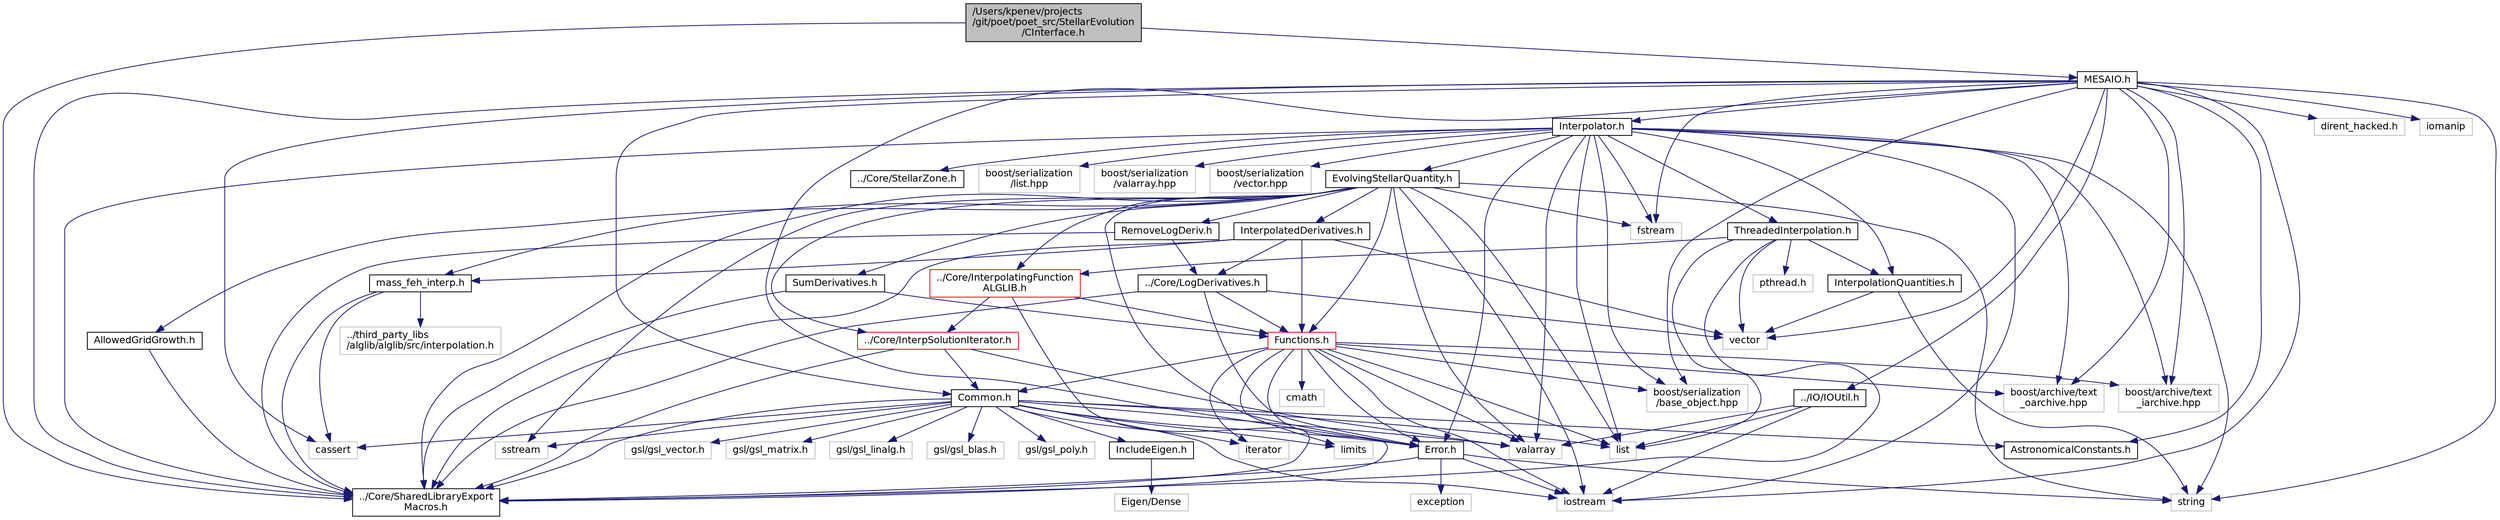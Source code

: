 digraph "/Users/kpenev/projects/git/poet/poet_src/StellarEvolution/CInterface.h"
{
 // INTERACTIVE_SVG=YES
  edge [fontname="Helvetica",fontsize="12",labelfontname="Helvetica",labelfontsize="12"];
  node [fontname="Helvetica",fontsize="12",shape=record];
  Node0 [label="/Users/kpenev/projects\l/git/poet/poet_src/StellarEvolution\l/CInterface.h",height=0.2,width=0.4,color="black", fillcolor="grey75", style="filled", fontcolor="black"];
  Node0 -> Node1 [color="midnightblue",fontsize="12",style="solid",fontname="Helvetica"];
  Node1 [label="../Core/SharedLibraryExport\lMacros.h",height=0.2,width=0.4,color="black", fillcolor="white", style="filled",URL="$SharedLibraryExportMacros_8h_source.html"];
  Node0 -> Node2 [color="midnightblue",fontsize="12",style="solid",fontname="Helvetica"];
  Node2 [label="MESAIO.h",height=0.2,width=0.4,color="black", fillcolor="white", style="filled",URL="$MESAIO_8h.html",tooltip="Defines the classes for generating stellar evolution interpolators from the MESA tracks. "];
  Node2 -> Node1 [color="midnightblue",fontsize="12",style="solid",fontname="Helvetica"];
  Node2 -> Node3 [color="midnightblue",fontsize="12",style="solid",fontname="Helvetica"];
  Node3 [label="Interpolator.h",height=0.2,width=0.4,color="black", fillcolor="white", style="filled",URL="$Interpolator_8h.html",tooltip="Defines the StellarEvolution class needed for interpolating among stellar evolution tracks..."];
  Node3 -> Node1 [color="midnightblue",fontsize="12",style="solid",fontname="Helvetica"];
  Node3 -> Node4 [color="midnightblue",fontsize="12",style="solid",fontname="Helvetica"];
  Node4 [label="EvolvingStellarQuantity.h",height=0.2,width=0.4,color="black", fillcolor="white", style="filled",URL="$EvolvingStellarQuantity_8h.html",tooltip="Declares a class implementing the intepolation of a single stellar quantity from stellar evolution tr..."];
  Node4 -> Node1 [color="midnightblue",fontsize="12",style="solid",fontname="Helvetica"];
  Node4 -> Node5 [color="midnightblue",fontsize="12",style="solid",fontname="Helvetica"];
  Node5 [label="AllowedGridGrowth.h",height=0.2,width=0.4,color="black", fillcolor="white", style="filled",URL="$AllowedGridGrowth_8h.html",tooltip="Declares & defines a class describing how the mass-[Fe/H] interpolation grid is allowed to grow..."];
  Node5 -> Node1 [color="midnightblue",fontsize="12",style="solid",fontname="Helvetica"];
  Node4 -> Node6 [color="midnightblue",fontsize="12",style="solid",fontname="Helvetica"];
  Node6 [label="RemoveLogDeriv.h",height=0.2,width=0.4,color="black", fillcolor="white", style="filled",URL="$RemoveLogDeriv_8h.html",tooltip="Declares a class to switch from logarithmic to linear derivative. "];
  Node6 -> Node1 [color="midnightblue",fontsize="12",style="solid",fontname="Helvetica"];
  Node6 -> Node7 [color="midnightblue",fontsize="12",style="solid",fontname="Helvetica"];
  Node7 [label="../Core/LogDerivatives.h",height=0.2,width=0.4,color="black", fillcolor="white", style="filled",URL="$LogDerivatives_8h.html",tooltip="Declares a class for differentiating functions of log(arg) w.r.t. arg. "];
  Node7 -> Node1 [color="midnightblue",fontsize="12",style="solid",fontname="Helvetica"];
  Node7 -> Node8 [color="midnightblue",fontsize="12",style="solid",fontname="Helvetica"];
  Node8 [label="Functions.h",height=0.2,width=0.4,color="red", fillcolor="white", style="filled",URL="$Functions_8h.html",tooltip="A hierarchy of classes representing functions. "];
  Node8 -> Node1 [color="midnightblue",fontsize="12",style="solid",fontname="Helvetica"];
  Node8 -> Node9 [color="midnightblue",fontsize="12",style="solid",fontname="Helvetica"];
  Node9 [label="Common.h",height=0.2,width=0.4,color="black", fillcolor="white", style="filled",URL="$Core_2Common_8h.html",tooltip="Declaration of some general purpose utilities. "];
  Node9 -> Node10 [color="midnightblue",fontsize="12",style="solid",fontname="Helvetica"];
  Node10 [label="list",height=0.2,width=0.4,color="grey75", fillcolor="white", style="filled"];
  Node9 -> Node11 [color="midnightblue",fontsize="12",style="solid",fontname="Helvetica"];
  Node11 [label="valarray",height=0.2,width=0.4,color="grey75", fillcolor="white", style="filled"];
  Node9 -> Node12 [color="midnightblue",fontsize="12",style="solid",fontname="Helvetica"];
  Node12 [label="limits",height=0.2,width=0.4,color="grey75", fillcolor="white", style="filled"];
  Node9 -> Node13 [color="midnightblue",fontsize="12",style="solid",fontname="Helvetica"];
  Node13 [label="sstream",height=0.2,width=0.4,color="grey75", fillcolor="white", style="filled"];
  Node9 -> Node14 [color="midnightblue",fontsize="12",style="solid",fontname="Helvetica"];
  Node14 [label="iostream",height=0.2,width=0.4,color="grey75", fillcolor="white", style="filled"];
  Node9 -> Node15 [color="midnightblue",fontsize="12",style="solid",fontname="Helvetica"];
  Node15 [label="iterator",height=0.2,width=0.4,color="grey75", fillcolor="white", style="filled"];
  Node9 -> Node16 [color="midnightblue",fontsize="12",style="solid",fontname="Helvetica"];
  Node16 [label="gsl/gsl_vector.h",height=0.2,width=0.4,color="grey75", fillcolor="white", style="filled"];
  Node9 -> Node17 [color="midnightblue",fontsize="12",style="solid",fontname="Helvetica"];
  Node17 [label="gsl/gsl_matrix.h",height=0.2,width=0.4,color="grey75", fillcolor="white", style="filled"];
  Node9 -> Node18 [color="midnightblue",fontsize="12",style="solid",fontname="Helvetica"];
  Node18 [label="gsl/gsl_linalg.h",height=0.2,width=0.4,color="grey75", fillcolor="white", style="filled"];
  Node9 -> Node19 [color="midnightblue",fontsize="12",style="solid",fontname="Helvetica"];
  Node19 [label="gsl/gsl_blas.h",height=0.2,width=0.4,color="grey75", fillcolor="white", style="filled"];
  Node9 -> Node20 [color="midnightblue",fontsize="12",style="solid",fontname="Helvetica"];
  Node20 [label="gsl/gsl_poly.h",height=0.2,width=0.4,color="grey75", fillcolor="white", style="filled"];
  Node9 -> Node21 [color="midnightblue",fontsize="12",style="solid",fontname="Helvetica"];
  Node21 [label="cassert",height=0.2,width=0.4,color="grey75", fillcolor="white", style="filled"];
  Node9 -> Node1 [color="midnightblue",fontsize="12",style="solid",fontname="Helvetica"];
  Node9 -> Node22 [color="midnightblue",fontsize="12",style="solid",fontname="Helvetica"];
  Node22 [label="Error.h",height=0.2,width=0.4,color="black", fillcolor="white", style="filled",URL="$Error_8h.html",tooltip="Defines the exception hierarchy used by this code. "];
  Node22 -> Node1 [color="midnightblue",fontsize="12",style="solid",fontname="Helvetica"];
  Node22 -> Node14 [color="midnightblue",fontsize="12",style="solid",fontname="Helvetica"];
  Node22 -> Node23 [color="midnightblue",fontsize="12",style="solid",fontname="Helvetica"];
  Node23 [label="exception",height=0.2,width=0.4,color="grey75", fillcolor="white", style="filled"];
  Node22 -> Node24 [color="midnightblue",fontsize="12",style="solid",fontname="Helvetica"];
  Node24 [label="string",height=0.2,width=0.4,color="grey75", fillcolor="white", style="filled"];
  Node9 -> Node25 [color="midnightblue",fontsize="12",style="solid",fontname="Helvetica"];
  Node25 [label="AstronomicalConstants.h",height=0.2,width=0.4,color="black", fillcolor="white", style="filled",URL="$AstronomicalConstants_8h.html",tooltip="Defines various astronomical constants. "];
  Node9 -> Node26 [color="midnightblue",fontsize="12",style="solid",fontname="Helvetica"];
  Node26 [label="IncludeEigen.h",height=0.2,width=0.4,color="black", fillcolor="white", style="filled",URL="$IncludeEigen_8h_source.html"];
  Node26 -> Node27 [color="midnightblue",fontsize="12",style="solid",fontname="Helvetica"];
  Node27 [label="Eigen/Dense",height=0.2,width=0.4,color="grey75", fillcolor="white", style="filled"];
  Node8 -> Node22 [color="midnightblue",fontsize="12",style="solid",fontname="Helvetica"];
  Node8 -> Node28 [color="midnightblue",fontsize="12",style="solid",fontname="Helvetica"];
  Node28 [label="cmath",height=0.2,width=0.4,color="grey75", fillcolor="white", style="filled"];
  Node8 -> Node12 [color="midnightblue",fontsize="12",style="solid",fontname="Helvetica"];
  Node8 -> Node11 [color="midnightblue",fontsize="12",style="solid",fontname="Helvetica"];
  Node8 -> Node10 [color="midnightblue",fontsize="12",style="solid",fontname="Helvetica"];
  Node8 -> Node15 [color="midnightblue",fontsize="12",style="solid",fontname="Helvetica"];
  Node8 -> Node14 [color="midnightblue",fontsize="12",style="solid",fontname="Helvetica"];
  Node8 -> Node29 [color="midnightblue",fontsize="12",style="solid",fontname="Helvetica"];
  Node29 [label="boost/serialization\l/base_object.hpp",height=0.2,width=0.4,color="grey75", fillcolor="white", style="filled"];
  Node8 -> Node30 [color="midnightblue",fontsize="12",style="solid",fontname="Helvetica"];
  Node30 [label="boost/archive/text\l_oarchive.hpp",height=0.2,width=0.4,color="grey75", fillcolor="white", style="filled"];
  Node8 -> Node31 [color="midnightblue",fontsize="12",style="solid",fontname="Helvetica"];
  Node31 [label="boost/archive/text\l_iarchive.hpp",height=0.2,width=0.4,color="grey75", fillcolor="white", style="filled"];
  Node7 -> Node22 [color="midnightblue",fontsize="12",style="solid",fontname="Helvetica"];
  Node7 -> Node33 [color="midnightblue",fontsize="12",style="solid",fontname="Helvetica"];
  Node33 [label="vector",height=0.2,width=0.4,color="grey75", fillcolor="white", style="filled"];
  Node4 -> Node34 [color="midnightblue",fontsize="12",style="solid",fontname="Helvetica"];
  Node34 [label="SumDerivatives.h",height=0.2,width=0.4,color="black", fillcolor="white", style="filled",URL="$SumDerivatives_8h.html",tooltip="Declares & defines a class for the derivative of a quantity which is the sum of two other quantities..."];
  Node34 -> Node1 [color="midnightblue",fontsize="12",style="solid",fontname="Helvetica"];
  Node34 -> Node8 [color="midnightblue",fontsize="12",style="solid",fontname="Helvetica"];
  Node4 -> Node35 [color="midnightblue",fontsize="12",style="solid",fontname="Helvetica"];
  Node35 [label="InterpolatedDerivatives.h",height=0.2,width=0.4,color="black", fillcolor="white", style="filled",URL="$InterpolatedDerivatives_8h_source.html"];
  Node35 -> Node1 [color="midnightblue",fontsize="12",style="solid",fontname="Helvetica"];
  Node35 -> Node36 [color="midnightblue",fontsize="12",style="solid",fontname="Helvetica"];
  Node36 [label="mass_feh_interp.h",height=0.2,width=0.4,color="black", fillcolor="white", style="filled",URL="$mass__feh__interp_8h.html",tooltip="Define a single function performing mass-[Fe/H] interpolations. "];
  Node36 -> Node1 [color="midnightblue",fontsize="12",style="solid",fontname="Helvetica"];
  Node36 -> Node37 [color="midnightblue",fontsize="12",style="solid",fontname="Helvetica"];
  Node37 [label="../third_party_libs\l/alglib/alglib/src/interpolation.h",height=0.2,width=0.4,color="grey75", fillcolor="white", style="filled"];
  Node36 -> Node21 [color="midnightblue",fontsize="12",style="solid",fontname="Helvetica"];
  Node35 -> Node7 [color="midnightblue",fontsize="12",style="solid",fontname="Helvetica"];
  Node35 -> Node8 [color="midnightblue",fontsize="12",style="solid",fontname="Helvetica"];
  Node35 -> Node33 [color="midnightblue",fontsize="12",style="solid",fontname="Helvetica"];
  Node4 -> Node36 [color="midnightblue",fontsize="12",style="solid",fontname="Helvetica"];
  Node4 -> Node8 [color="midnightblue",fontsize="12",style="solid",fontname="Helvetica"];
  Node4 -> Node38 [color="midnightblue",fontsize="12",style="solid",fontname="Helvetica"];
  Node38 [label="../Core/InterpSolutionIterator.h",height=0.2,width=0.4,color="red", fillcolor="white", style="filled",URL="$InterpSolutionIterator_8h_source.html"];
  Node38 -> Node1 [color="midnightblue",fontsize="12",style="solid",fontname="Helvetica"];
  Node38 -> Node9 [color="midnightblue",fontsize="12",style="solid",fontname="Helvetica"];
  Node38 -> Node11 [color="midnightblue",fontsize="12",style="solid",fontname="Helvetica"];
  Node4 -> Node40 [color="midnightblue",fontsize="12",style="solid",fontname="Helvetica"];
  Node40 [label="../Core/InterpolatingFunction\lALGLIB.h",height=0.2,width=0.4,color="red", fillcolor="white", style="filled",URL="$InterpolatingFunctionALGLIB_8h_source.html"];
  Node40 -> Node1 [color="midnightblue",fontsize="12",style="solid",fontname="Helvetica"];
  Node40 -> Node8 [color="midnightblue",fontsize="12",style="solid",fontname="Helvetica"];
  Node40 -> Node38 [color="midnightblue",fontsize="12",style="solid",fontname="Helvetica"];
  Node4 -> Node22 [color="midnightblue",fontsize="12",style="solid",fontname="Helvetica"];
  Node4 -> Node11 [color="midnightblue",fontsize="12",style="solid",fontname="Helvetica"];
  Node4 -> Node10 [color="midnightblue",fontsize="12",style="solid",fontname="Helvetica"];
  Node4 -> Node24 [color="midnightblue",fontsize="12",style="solid",fontname="Helvetica"];
  Node4 -> Node14 [color="midnightblue",fontsize="12",style="solid",fontname="Helvetica"];
  Node4 -> Node41 [color="midnightblue",fontsize="12",style="solid",fontname="Helvetica"];
  Node41 [label="fstream",height=0.2,width=0.4,color="grey75", fillcolor="white", style="filled"];
  Node4 -> Node13 [color="midnightblue",fontsize="12",style="solid",fontname="Helvetica"];
  Node3 -> Node42 [color="midnightblue",fontsize="12",style="solid",fontname="Helvetica"];
  Node42 [label="InterpolationQuantities.h",height=0.2,width=0.4,color="black", fillcolor="white", style="filled",URL="$InterpolationQuantities_8h.html",tooltip="Defines constant to serve as identifier of the various quantities handled by the stellar evolution in..."];
  Node42 -> Node33 [color="midnightblue",fontsize="12",style="solid",fontname="Helvetica"];
  Node42 -> Node24 [color="midnightblue",fontsize="12",style="solid",fontname="Helvetica"];
  Node3 -> Node43 [color="midnightblue",fontsize="12",style="solid",fontname="Helvetica"];
  Node43 [label="ThreadedInterpolation.h",height=0.2,width=0.4,color="black", fillcolor="white", style="filled",URL="$ThreadedInterpolation_8h.html",tooltip="Declaration of a class that handles multithreaded stellar evolution interpolation. "];
  Node43 -> Node1 [color="midnightblue",fontsize="12",style="solid",fontname="Helvetica"];
  Node43 -> Node42 [color="midnightblue",fontsize="12",style="solid",fontname="Helvetica"];
  Node43 -> Node40 [color="midnightblue",fontsize="12",style="solid",fontname="Helvetica"];
  Node43 -> Node44 [color="midnightblue",fontsize="12",style="solid",fontname="Helvetica"];
  Node44 [label="pthread.h",height=0.2,width=0.4,color="grey75", fillcolor="white", style="filled"];
  Node43 -> Node33 [color="midnightblue",fontsize="12",style="solid",fontname="Helvetica"];
  Node43 -> Node10 [color="midnightblue",fontsize="12",style="solid",fontname="Helvetica"];
  Node3 -> Node45 [color="midnightblue",fontsize="12",style="solid",fontname="Helvetica"];
  Node45 [label="../Core/StellarZone.h",height=0.2,width=0.4,color="black", fillcolor="white", style="filled",URL="$StellarZone_8h.html",tooltip="Defines tags for the stellar zone. "];
  Node3 -> Node22 [color="midnightblue",fontsize="12",style="solid",fontname="Helvetica"];
  Node3 -> Node11 [color="midnightblue",fontsize="12",style="solid",fontname="Helvetica"];
  Node3 -> Node10 [color="midnightblue",fontsize="12",style="solid",fontname="Helvetica"];
  Node3 -> Node24 [color="midnightblue",fontsize="12",style="solid",fontname="Helvetica"];
  Node3 -> Node14 [color="midnightblue",fontsize="12",style="solid",fontname="Helvetica"];
  Node3 -> Node41 [color="midnightblue",fontsize="12",style="solid",fontname="Helvetica"];
  Node3 -> Node30 [color="midnightblue",fontsize="12",style="solid",fontname="Helvetica"];
  Node3 -> Node31 [color="midnightblue",fontsize="12",style="solid",fontname="Helvetica"];
  Node3 -> Node29 [color="midnightblue",fontsize="12",style="solid",fontname="Helvetica"];
  Node3 -> Node46 [color="midnightblue",fontsize="12",style="solid",fontname="Helvetica"];
  Node46 [label="boost/serialization\l/list.hpp",height=0.2,width=0.4,color="grey75", fillcolor="white", style="filled"];
  Node3 -> Node47 [color="midnightblue",fontsize="12",style="solid",fontname="Helvetica"];
  Node47 [label="boost/serialization\l/valarray.hpp",height=0.2,width=0.4,color="grey75", fillcolor="white", style="filled"];
  Node3 -> Node48 [color="midnightblue",fontsize="12",style="solid",fontname="Helvetica"];
  Node48 [label="boost/serialization\l/vector.hpp",height=0.2,width=0.4,color="grey75", fillcolor="white", style="filled"];
  Node2 -> Node49 [color="midnightblue",fontsize="12",style="solid",fontname="Helvetica"];
  Node49 [label="../IO/IOUtil.h",height=0.2,width=0.4,color="black", fillcolor="white", style="filled",URL="$IOUtil_8h_source.html"];
  Node49 -> Node14 [color="midnightblue",fontsize="12",style="solid",fontname="Helvetica"];
  Node49 -> Node11 [color="midnightblue",fontsize="12",style="solid",fontname="Helvetica"];
  Node49 -> Node10 [color="midnightblue",fontsize="12",style="solid",fontname="Helvetica"];
  Node2 -> Node9 [color="midnightblue",fontsize="12",style="solid",fontname="Helvetica"];
  Node2 -> Node25 [color="midnightblue",fontsize="12",style="solid",fontname="Helvetica"];
  Node2 -> Node22 [color="midnightblue",fontsize="12",style="solid",fontname="Helvetica"];
  Node2 -> Node50 [color="midnightblue",fontsize="12",style="solid",fontname="Helvetica"];
  Node50 [label="dirent_hacked.h",height=0.2,width=0.4,color="grey75", fillcolor="white", style="filled"];
  Node2 -> Node14 [color="midnightblue",fontsize="12",style="solid",fontname="Helvetica"];
  Node2 -> Node51 [color="midnightblue",fontsize="12",style="solid",fontname="Helvetica"];
  Node51 [label="iomanip",height=0.2,width=0.4,color="grey75", fillcolor="white", style="filled"];
  Node2 -> Node41 [color="midnightblue",fontsize="12",style="solid",fontname="Helvetica"];
  Node2 -> Node24 [color="midnightblue",fontsize="12",style="solid",fontname="Helvetica"];
  Node2 -> Node21 [color="midnightblue",fontsize="12",style="solid",fontname="Helvetica"];
  Node2 -> Node33 [color="midnightblue",fontsize="12",style="solid",fontname="Helvetica"];
  Node2 -> Node30 [color="midnightblue",fontsize="12",style="solid",fontname="Helvetica"];
  Node2 -> Node31 [color="midnightblue",fontsize="12",style="solid",fontname="Helvetica"];
  Node2 -> Node29 [color="midnightblue",fontsize="12",style="solid",fontname="Helvetica"];
}
